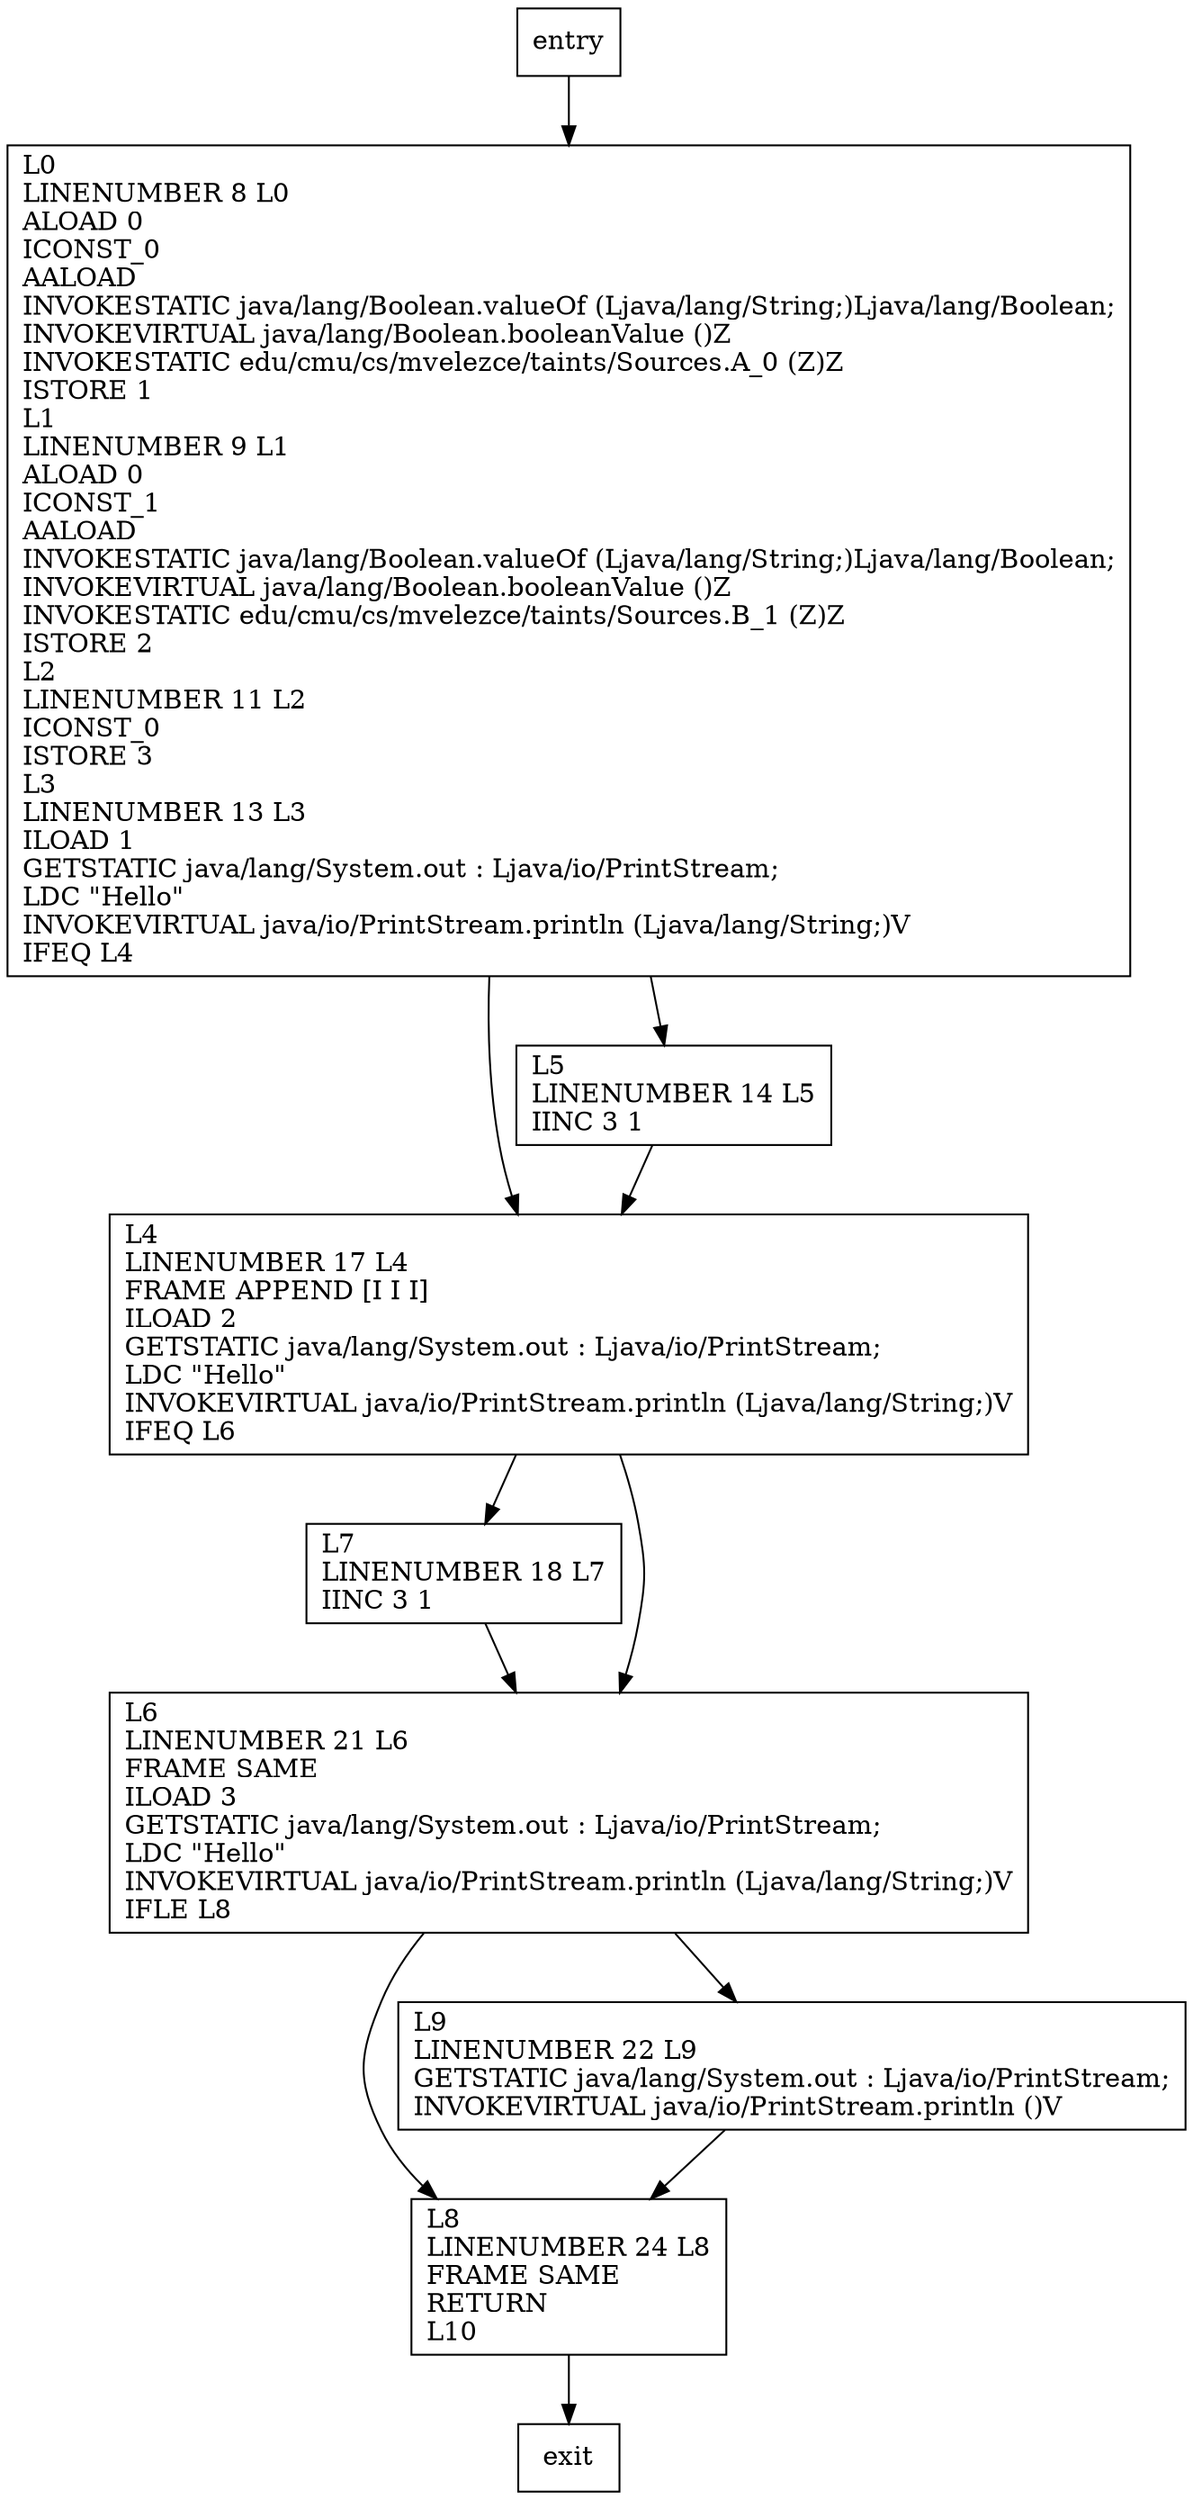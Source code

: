 digraph main {
node [shape=record];
76659128 [label="L4\lLINENUMBER 17 L4\lFRAME APPEND [I I I]\lILOAD 2\lGETSTATIC java/lang/System.out : Ljava/io/PrintStream;\lLDC \"Hello\"\lINVOKEVIRTUAL java/io/PrintStream.println (Ljava/lang/String;)V\lIFEQ L6\l"];
2053996178 [label="L7\lLINENUMBER 18 L7\lIINC 3 1\l"];
2032169857 [label="L0\lLINENUMBER 8 L0\lALOAD 0\lICONST_0\lAALOAD\lINVOKESTATIC java/lang/Boolean.valueOf (Ljava/lang/String;)Ljava/lang/Boolean;\lINVOKEVIRTUAL java/lang/Boolean.booleanValue ()Z\lINVOKESTATIC edu/cmu/cs/mvelezce/taints/Sources.A_0 (Z)Z\lISTORE 1\lL1\lLINENUMBER 9 L1\lALOAD 0\lICONST_1\lAALOAD\lINVOKESTATIC java/lang/Boolean.valueOf (Ljava/lang/String;)Ljava/lang/Boolean;\lINVOKEVIRTUAL java/lang/Boolean.booleanValue ()Z\lINVOKESTATIC edu/cmu/cs/mvelezce/taints/Sources.B_1 (Z)Z\lISTORE 2\lL2\lLINENUMBER 11 L2\lICONST_0\lISTORE 3\lL3\lLINENUMBER 13 L3\lILOAD 1\lGETSTATIC java/lang/System.out : Ljava/io/PrintStream;\lLDC \"Hello\"\lINVOKEVIRTUAL java/io/PrintStream.println (Ljava/lang/String;)V\lIFEQ L4\l"];
159290353 [label="L8\lLINENUMBER 24 L8\lFRAME SAME\lRETURN\lL10\l"];
1515877023 [label="L9\lLINENUMBER 22 L9\lGETSTATIC java/lang/System.out : Ljava/io/PrintStream;\lINVOKEVIRTUAL java/io/PrintStream.println ()V\l"];
441001942 [label="L5\lLINENUMBER 14 L5\lIINC 3 1\l"];
11249189 [label="L6\lLINENUMBER 21 L6\lFRAME SAME\lILOAD 3\lGETSTATIC java/lang/System.out : Ljava/io/PrintStream;\lLDC \"Hello\"\lINVOKEVIRTUAL java/io/PrintStream.println (Ljava/lang/String;)V\lIFLE L8\l"];
entry;
exit;
76659128 -> 2053996178;
76659128 -> 11249189;
entry -> 2032169857;
2053996178 -> 11249189;
2032169857 -> 76659128;
2032169857 -> 441001942;
159290353 -> exit;
1515877023 -> 159290353;
441001942 -> 76659128;
11249189 -> 159290353;
11249189 -> 1515877023;
}
